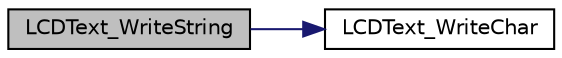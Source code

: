 digraph "LCDText_WriteString"
{
 // LATEX_PDF_SIZE
  edge [fontname="Helvetica",fontsize="10",labelfontname="Helvetica",labelfontsize="10"];
  node [fontname="Helvetica",fontsize="10",shape=record];
  rankdir="LR";
  Node1 [label="LCDText_WriteString",height=0.2,width=0.4,color="black", fillcolor="grey75", style="filled", fontcolor="black",tooltip="Writes a string from the location of the cursor."];
  Node1 -> Node2 [color="midnightblue",fontsize="10",style="solid",fontname="Helvetica"];
  Node2 [label="LCDText_WriteChar",height=0.2,width=0.4,color="black", fillcolor="white", style="filled",URL="$da/da4/group__LCD__Public__Functions.html#gae2457428e83fd94180055837bd9f9675",tooltip="Writes a char in the same location as cursor."];
}
